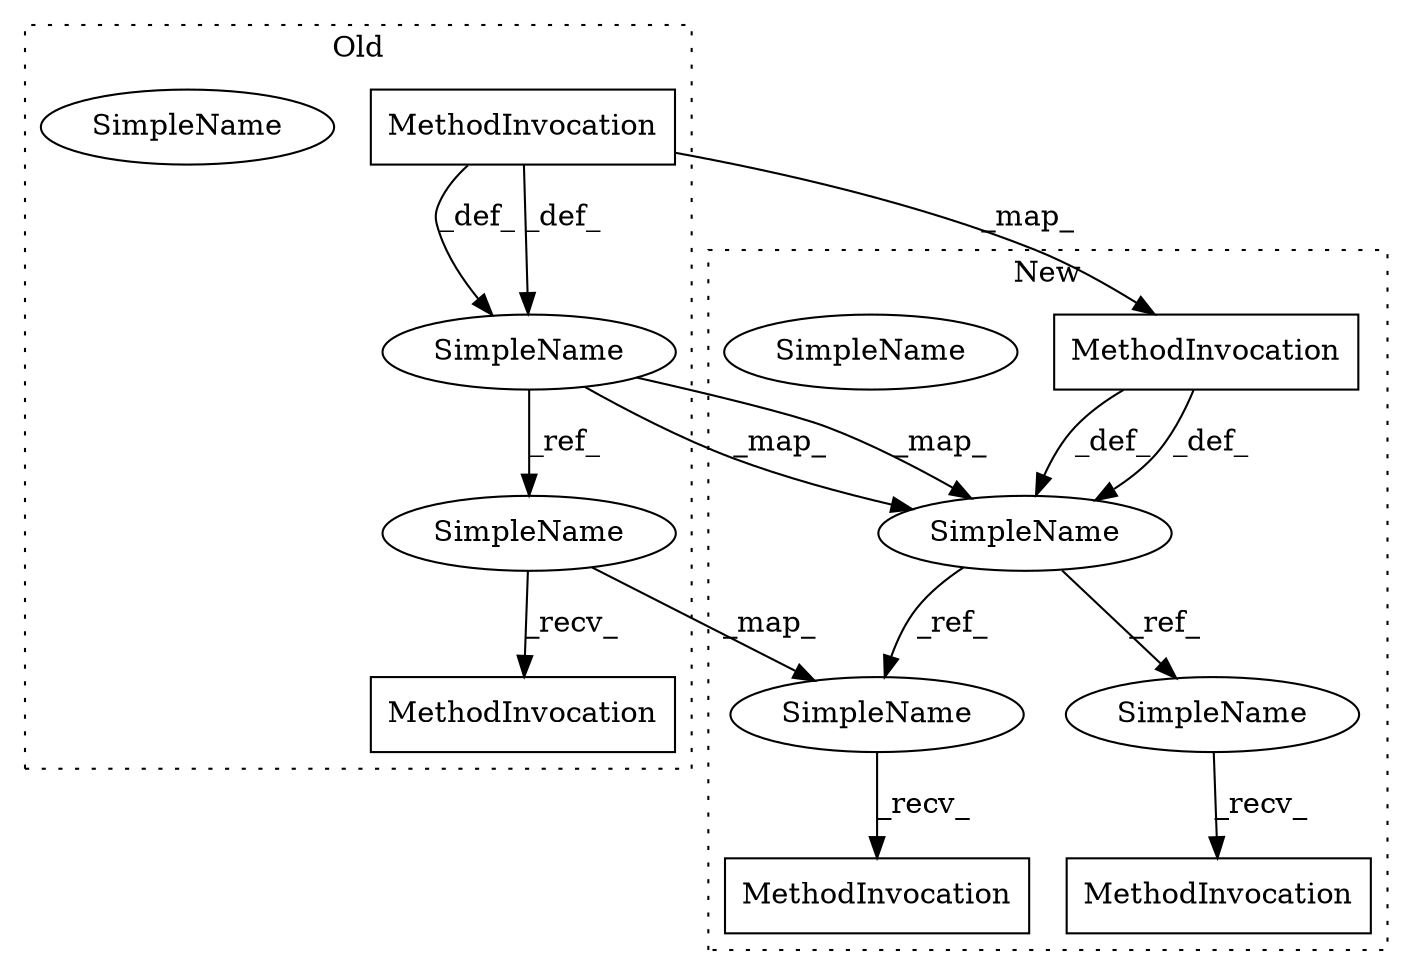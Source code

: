 digraph G {
subgraph cluster0 {
1 [label="MethodInvocation" a="32" s="7428,7446" l="14,1" shape="box"];
2 [label="MethodInvocation" a="32" s="7500" l="6" shape="box"];
6 [label="SimpleName" a="42" s="7400" l="17" shape="ellipse"];
7 [label="SimpleName" a="42" s="7482" l="17" shape="ellipse"];
11 [label="SimpleName" a="42" s="7400" l="17" shape="ellipse"];
label = "Old";
style="dotted";
}
subgraph cluster1 {
3 [label="MethodInvocation" a="32" s="7447" l="7" shape="box"];
4 [label="MethodInvocation" a="32" s="7488" l="7" shape="box"];
5 [label="MethodInvocation" a="32" s="7394,7412" l="14,1" shape="box"];
8 [label="SimpleName" a="42" s="7437" l="9" shape="ellipse"];
9 [label="SimpleName" a="42" s="7374" l="9" shape="ellipse"];
10 [label="SimpleName" a="42" s="7374" l="9" shape="ellipse"];
12 [label="SimpleName" a="42" s="7478" l="9" shape="ellipse"];
label = "New";
style="dotted";
}
1 -> 11 [label="_def_"];
1 -> 5 [label="_map_"];
1 -> 11 [label="_def_"];
5 -> 10 [label="_def_"];
5 -> 10 [label="_def_"];
7 -> 2 [label="_recv_"];
7 -> 8 [label="_map_"];
8 -> 3 [label="_recv_"];
10 -> 12 [label="_ref_"];
10 -> 8 [label="_ref_"];
11 -> 10 [label="_map_"];
11 -> 7 [label="_ref_"];
11 -> 10 [label="_map_"];
12 -> 4 [label="_recv_"];
}